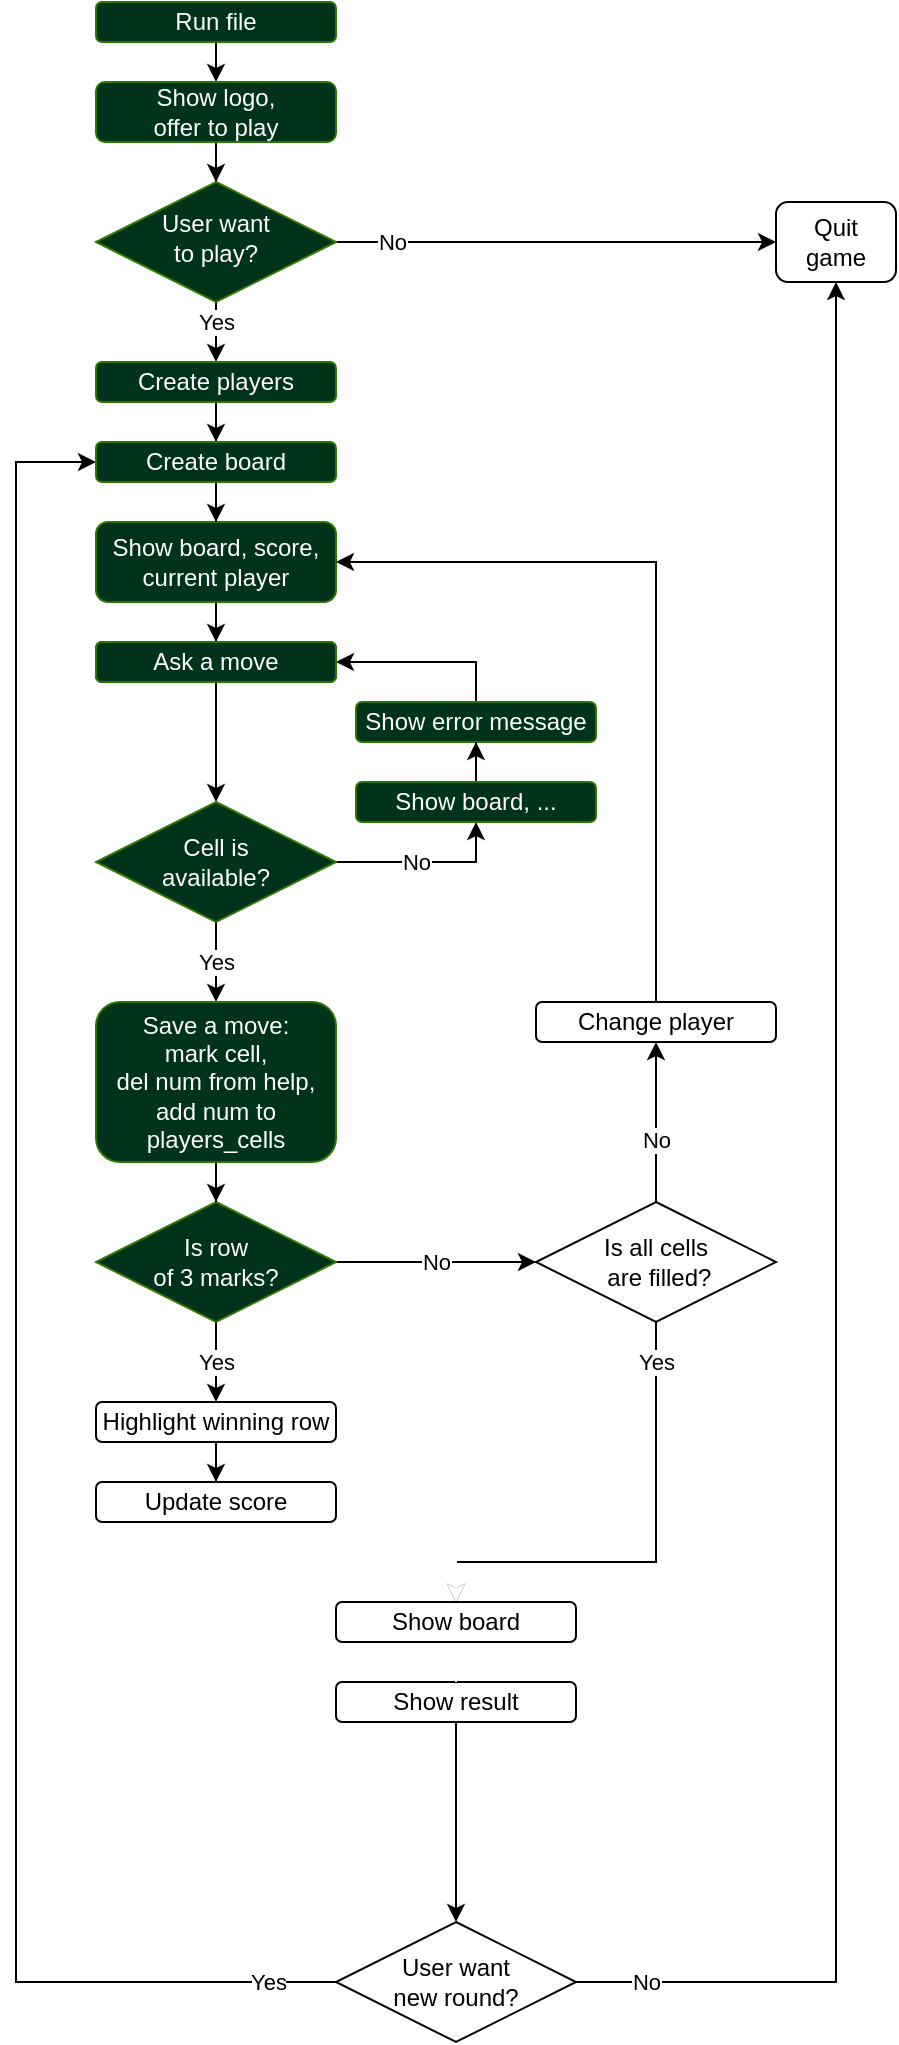 <mxfile version="13.7.9" type="embed"><diagram id="C5RBs43oDa-KdzZeNtuy" name="Page-1"><mxGraphModel dx="386" dy="899" grid="1" gridSize="10" guides="1" tooltips="1" connect="1" arrows="1" fold="1" page="0" pageScale="1" pageWidth="827" pageHeight="1169" math="0" shadow="0"><root><mxCell id="WIyWlLk6GJQsqaUBKTNV-0"/><mxCell id="WIyWlLk6GJQsqaUBKTNV-1" parent="WIyWlLk6GJQsqaUBKTNV-0"/><mxCell id="1" value="" style="edgeStyle=orthogonalEdgeStyle;rounded=0;orthogonalLoop=1;jettySize=auto;html=1;entryX=0.5;entryY=0;entryDx=0;entryDy=0;exitX=0.5;exitY=1;exitDx=0;exitDy=0;" parent="WIyWlLk6GJQsqaUBKTNV-1" source="0" target="WIyWlLk6GJQsqaUBKTNV-3" edge="1"><mxGeometry relative="1" as="geometry"/></mxCell><mxCell id="7" value="" style="edgeStyle=orthogonalEdgeStyle;rounded=0;orthogonalLoop=1;jettySize=auto;html=1;" parent="WIyWlLk6GJQsqaUBKTNV-1" source="WIyWlLk6GJQsqaUBKTNV-3" target="WIyWlLk6GJQsqaUBKTNV-6" edge="1"><mxGeometry relative="1" as="geometry"/></mxCell><mxCell id="WIyWlLk6GJQsqaUBKTNV-3" value="Show logo,&lt;br&gt;offer to play" style="rounded=1;whiteSpace=wrap;html=1;fontSize=12;glass=0;strokeWidth=1;shadow=0;strokeColor=#2D7600;fontColor=#ffffff;fillColor=#00331A;" parent="WIyWlLk6GJQsqaUBKTNV-1" vertex="1"><mxGeometry x="280" y="20" width="120" height="30" as="geometry"/></mxCell><mxCell id="8" value="No" style="edgeStyle=orthogonalEdgeStyle;rounded=0;orthogonalLoop=1;jettySize=auto;html=1;" parent="WIyWlLk6GJQsqaUBKTNV-1" source="WIyWlLk6GJQsqaUBKTNV-6" target="WIyWlLk6GJQsqaUBKTNV-7" edge="1"><mxGeometry x="-0.75" relative="1" as="geometry"><mxPoint as="offset"/></mxGeometry></mxCell><mxCell id="92" value="Yes" style="edgeStyle=orthogonalEdgeStyle;rounded=0;orthogonalLoop=1;jettySize=auto;html=1;entryX=0.5;entryY=0;entryDx=0;entryDy=0;" parent="WIyWlLk6GJQsqaUBKTNV-1" source="WIyWlLk6GJQsqaUBKTNV-6" target="90" edge="1"><mxGeometry x="0.2" relative="1" as="geometry"><mxPoint as="offset"/></mxGeometry></mxCell><mxCell id="WIyWlLk6GJQsqaUBKTNV-6" value="User want &lt;br&gt;to play?" style="rhombus;whiteSpace=wrap;html=1;shadow=0;fontFamily=Helvetica;fontSize=12;align=center;strokeWidth=1;spacing=6;spacingTop=-4;strokeColor=#2D7600;fontColor=#ffffff;fillColor=#00331A;" parent="WIyWlLk6GJQsqaUBKTNV-1" vertex="1"><mxGeometry x="280" y="70" width="120" height="60" as="geometry"/></mxCell><mxCell id="WIyWlLk6GJQsqaUBKTNV-7" value="Quit &lt;br&gt;game" style="rounded=1;whiteSpace=wrap;html=1;fontSize=12;glass=0;strokeWidth=1;shadow=0;" parent="WIyWlLk6GJQsqaUBKTNV-1" vertex="1"><mxGeometry x="620" y="80" width="60" height="40" as="geometry"/></mxCell><mxCell id="0" value="Run file" style="whiteSpace=wrap;html=1;rounded=1;shadow=0;strokeWidth=1;glass=0;strokeColor=#2D7600;fontColor=#ffffff;fillColor=#00331A;" parent="WIyWlLk6GJQsqaUBKTNV-1" vertex="1"><mxGeometry x="280" y="-20" width="120" height="20" as="geometry"/></mxCell><mxCell id="98" style="edgeStyle=orthogonalEdgeStyle;rounded=0;orthogonalLoop=1;jettySize=auto;html=1;entryX=0.5;entryY=0;entryDx=0;entryDy=0;" parent="WIyWlLk6GJQsqaUBKTNV-1" source="12" target="32" edge="1"><mxGeometry relative="1" as="geometry"/></mxCell><mxCell id="12" value="Show board, score,&lt;br&gt;current player" style="rounded=1;whiteSpace=wrap;html=1;shadow=0;strokeColor=#2D7600;fontColor=#ffffff;fillColor=#00331A;" parent="WIyWlLk6GJQsqaUBKTNV-1" vertex="1"><mxGeometry x="280" y="240" width="120" height="40" as="geometry"/></mxCell><mxCell id="96" style="edgeStyle=orthogonalEdgeStyle;rounded=0;orthogonalLoop=1;jettySize=auto;html=1;entryX=0.5;entryY=0;entryDx=0;entryDy=0;" parent="WIyWlLk6GJQsqaUBKTNV-1" source="90" target="95" edge="1"><mxGeometry relative="1" as="geometry"/></mxCell><mxCell id="90" value="Create players" style="rounded=1;whiteSpace=wrap;html=1;strokeColor=#2D7600;fontColor=#ffffff;fillColor=#00331A;" parent="WIyWlLk6GJQsqaUBKTNV-1" vertex="1"><mxGeometry x="280" y="160" width="120" height="20" as="geometry"/></mxCell><mxCell id="23" value="No" style="edgeStyle=orthogonalEdgeStyle;rounded=0;orthogonalLoop=1;jettySize=auto;html=1;entryX=0;entryY=0.5;entryDx=0;entryDy=0;" parent="WIyWlLk6GJQsqaUBKTNV-1" source="21" target="24" edge="1"><mxGeometry relative="1" as="geometry"><mxPoint x="440" y="610" as="targetPoint"/></mxGeometry></mxCell><mxCell id="109" value="Yes" style="edgeStyle=orthogonalEdgeStyle;rounded=0;orthogonalLoop=1;jettySize=auto;html=1;" parent="WIyWlLk6GJQsqaUBKTNV-1" source="21" target="108" edge="1"><mxGeometry relative="1" as="geometry"/></mxCell><mxCell id="21" value="Is row&lt;br&gt;of 3 marks?" style="rhombus;whiteSpace=wrap;html=1;strokeColor=#2D7600;fontColor=#ffffff;fillColor=#00331A;" parent="WIyWlLk6GJQsqaUBKTNV-1" vertex="1"><mxGeometry x="280" y="580" width="120" height="60" as="geometry"/></mxCell><mxCell id="27" value="No" style="edgeStyle=orthogonalEdgeStyle;rounded=0;orthogonalLoop=1;jettySize=auto;html=1;entryX=0.5;entryY=1;entryDx=0;entryDy=0;" parent="WIyWlLk6GJQsqaUBKTNV-1" source="24" target="100" edge="1"><mxGeometry x="-0.231" relative="1" as="geometry"><mxPoint x="560" y="540" as="targetPoint"/><Array as="points"/><mxPoint as="offset"/></mxGeometry></mxCell><mxCell id="161" value="Yes" style="edgeStyle=orthogonalEdgeStyle;rounded=0;orthogonalLoop=1;jettySize=auto;html=1;entryX=0.5;entryY=0;entryDx=0;entryDy=0;" edge="1" parent="WIyWlLk6GJQsqaUBKTNV-1" source="24" target="157"><mxGeometry x="-0.833" relative="1" as="geometry"><Array as="points"><mxPoint x="560" y="760"/><mxPoint x="460" y="760"/></Array><mxPoint as="offset"/></mxGeometry></mxCell><mxCell id="24" value="Is all cells&lt;br&gt;&amp;nbsp;are filled?" style="rhombus;whiteSpace=wrap;html=1;" parent="WIyWlLk6GJQsqaUBKTNV-1" vertex="1"><mxGeometry x="500" y="580" width="120" height="60" as="geometry"/></mxCell><mxCell id="37" value="" style="edgeStyle=orthogonalEdgeStyle;rounded=0;orthogonalLoop=1;jettySize=auto;html=1;" parent="WIyWlLk6GJQsqaUBKTNV-1" source="32" target="36" edge="1"><mxGeometry relative="1" as="geometry"/></mxCell><mxCell id="32" value="Ask a move" style="whiteSpace=wrap;html=1;rounded=1;" parent="WIyWlLk6GJQsqaUBKTNV-1" vertex="1"><mxGeometry x="280" y="300" width="120" height="20" as="geometry"/></mxCell><mxCell id="140" value="Yes" style="edgeStyle=orthogonalEdgeStyle;rounded=0;orthogonalLoop=1;jettySize=auto;html=1;entryX=0.5;entryY=0;entryDx=0;entryDy=0;" parent="WIyWlLk6GJQsqaUBKTNV-1" source="36" target="55" edge="1"><mxGeometry relative="1" as="geometry"/></mxCell><mxCell id="145" value="No" style="edgeStyle=orthogonalEdgeStyle;rounded=0;orthogonalLoop=1;jettySize=auto;html=1;entryX=0.5;entryY=1;entryDx=0;entryDy=0;" parent="WIyWlLk6GJQsqaUBKTNV-1" source="36" target="142" edge="1"><mxGeometry x="-0.111" relative="1" as="geometry"><mxPoint as="offset"/></mxGeometry></mxCell><mxCell id="36" value="Cell is &lt;br&gt;available?" style="rhombus;whiteSpace=wrap;html=1;strokeColor=#2D7600;fontColor=#ffffff;fillColor=#00331A;" parent="WIyWlLk6GJQsqaUBKTNV-1" vertex="1"><mxGeometry x="280" y="380" width="120" height="60" as="geometry"/></mxCell><mxCell id="45" value="" style="edgeStyle=orthogonalEdgeStyle;rounded=0;orthogonalLoop=1;jettySize=auto;html=1;entryX=1;entryY=0.5;entryDx=0;entryDy=0;" parent="WIyWlLk6GJQsqaUBKTNV-1" source="39" target="32" edge="1"><mxGeometry relative="1" as="geometry"><mxPoint x="200" y="260" as="targetPoint"/><Array as="points"><mxPoint x="470" y="310"/></Array></mxGeometry></mxCell><mxCell id="39" value="Show error message" style="whiteSpace=wrap;html=1;rounded=1;strokeColor=#2D7600;fontColor=#ffffff;fillColor=#00331A;" parent="WIyWlLk6GJQsqaUBKTNV-1" vertex="1"><mxGeometry x="410" y="330" width="120" height="20" as="geometry"/></mxCell><mxCell id="64" value="" style="edgeStyle=orthogonalEdgeStyle;rounded=0;orthogonalLoop=1;jettySize=auto;html=1;entryX=1;entryY=0.5;entryDx=0;entryDy=0;exitX=0.5;exitY=0;exitDx=0;exitDy=0;" parent="WIyWlLk6GJQsqaUBKTNV-1" source="100" target="12" edge="1"><mxGeometry relative="1" as="geometry"><mxPoint x="500" y="340" as="targetPoint"/><mxPoint x="560" y="480" as="sourcePoint"/><Array as="points"><mxPoint x="560" y="260"/></Array></mxGeometry></mxCell><mxCell id="101" style="edgeStyle=orthogonalEdgeStyle;rounded=0;orthogonalLoop=1;jettySize=auto;html=1;entryX=0.5;entryY=0;entryDx=0;entryDy=0;" parent="WIyWlLk6GJQsqaUBKTNV-1" source="55" target="21" edge="1"><mxGeometry relative="1" as="geometry"/></mxCell><mxCell id="55" value="Save a move:&lt;br&gt;mark cell,&lt;br&gt;del num from help,&lt;br&gt;add num to players_cells" style="rounded=1;whiteSpace=wrap;html=1;strokeColor=#2D7600;fontColor=#ffffff;fillColor=#00331A;" parent="WIyWlLk6GJQsqaUBKTNV-1" vertex="1"><mxGeometry x="280" y="480" width="120" height="80" as="geometry"/></mxCell><mxCell id="158" style="edgeStyle=orthogonalEdgeStyle;rounded=0;orthogonalLoop=1;jettySize=auto;html=1;entryX=0.5;entryY=0;entryDx=0;entryDy=0;strokeColor=#FFFFFF;" parent="WIyWlLk6GJQsqaUBKTNV-1" source="65" target="157" edge="1"><mxGeometry relative="1" as="geometry"/></mxCell><mxCell id="65" value="Update score" style="whiteSpace=wrap;html=1;rounded=1;" parent="WIyWlLk6GJQsqaUBKTNV-1" vertex="1"><mxGeometry x="280" y="720" width="120" height="20" as="geometry"/></mxCell><mxCell id="80" value="No" style="edgeStyle=orthogonalEdgeStyle;rounded=0;orthogonalLoop=1;jettySize=auto;html=1;" parent="WIyWlLk6GJQsqaUBKTNV-1" source="77" target="WIyWlLk6GJQsqaUBKTNV-7" edge="1"><mxGeometry x="-0.929" relative="1" as="geometry"><mxPoint as="offset"/></mxGeometry></mxCell><mxCell id="84" value="Yes" style="edgeStyle=orthogonalEdgeStyle;rounded=0;orthogonalLoop=1;jettySize=auto;html=1;exitX=0;exitY=0.5;exitDx=0;exitDy=0;entryX=0;entryY=0.5;entryDx=0;entryDy=0;" parent="WIyWlLk6GJQsqaUBKTNV-1" source="77" target="95" edge="1"><mxGeometry x="-0.928" relative="1" as="geometry"><Array as="points"><mxPoint x="240" y="970"/><mxPoint x="240" y="210"/></Array><mxPoint x="240" y="210" as="targetPoint"/><mxPoint as="offset"/></mxGeometry></mxCell><mxCell id="77" value="User want&lt;br&gt;new round?" style="rhombus;whiteSpace=wrap;html=1;" parent="WIyWlLk6GJQsqaUBKTNV-1" vertex="1"><mxGeometry x="400" y="940" width="120" height="60" as="geometry"/></mxCell><mxCell id="162" style="edgeStyle=orthogonalEdgeStyle;rounded=0;orthogonalLoop=1;jettySize=auto;html=1;entryX=0.5;entryY=0;entryDx=0;entryDy=0;" edge="1" parent="WIyWlLk6GJQsqaUBKTNV-1" source="81" target="77"><mxGeometry relative="1" as="geometry"/></mxCell><mxCell id="81" value="Show result" style="whiteSpace=wrap;html=1;rounded=1;" parent="WIyWlLk6GJQsqaUBKTNV-1" vertex="1"><mxGeometry x="400" y="820" width="120" height="20" as="geometry"/></mxCell><mxCell id="97" style="edgeStyle=orthogonalEdgeStyle;rounded=0;orthogonalLoop=1;jettySize=auto;html=1;entryX=0.5;entryY=0;entryDx=0;entryDy=0;" parent="WIyWlLk6GJQsqaUBKTNV-1" source="95" target="12" edge="1"><mxGeometry relative="1" as="geometry"/></mxCell><mxCell id="95" value="Create board" style="rounded=1;whiteSpace=wrap;html=1;strokeColor=#2D7600;fontColor=#ffffff;fillColor=#00331A;" parent="WIyWlLk6GJQsqaUBKTNV-1" vertex="1"><mxGeometry x="280" y="200" width="120" height="20" as="geometry"/></mxCell><mxCell id="100" value="Change player" style="whiteSpace=wrap;html=1;rounded=1;" parent="WIyWlLk6GJQsqaUBKTNV-1" vertex="1"><mxGeometry x="500" y="480" width="120" height="20" as="geometry"/></mxCell><mxCell id="103" value="Ask a move" style="whiteSpace=wrap;html=1;rounded=1;strokeColor=#2D7600;fontColor=#ffffff;fillColor=#00331A;" parent="WIyWlLk6GJQsqaUBKTNV-1" vertex="1"><mxGeometry x="280" y="300" width="120" height="20" as="geometry"/></mxCell><mxCell id="111" style="edgeStyle=orthogonalEdgeStyle;rounded=0;orthogonalLoop=1;jettySize=auto;html=1;entryX=0.5;entryY=0;entryDx=0;entryDy=0;" parent="WIyWlLk6GJQsqaUBKTNV-1" source="108" target="65" edge="1"><mxGeometry relative="1" as="geometry"/></mxCell><mxCell id="108" value="Highlight winning row" style="whiteSpace=wrap;html=1;rounded=1;" parent="WIyWlLk6GJQsqaUBKTNV-1" vertex="1"><mxGeometry x="280" y="680" width="120" height="20" as="geometry"/></mxCell><mxCell id="144" style="edgeStyle=orthogonalEdgeStyle;rounded=0;orthogonalLoop=1;jettySize=auto;html=1;entryX=0.5;entryY=1;entryDx=0;entryDy=0;" parent="WIyWlLk6GJQsqaUBKTNV-1" source="142" target="39" edge="1"><mxGeometry relative="1" as="geometry"/></mxCell><mxCell id="142" value="Show board, ..." style="whiteSpace=wrap;html=1;rounded=1;strokeColor=#2D7600;fontColor=#ffffff;fillColor=#00331A;" parent="WIyWlLk6GJQsqaUBKTNV-1" vertex="1"><mxGeometry x="410" y="370" width="120" height="20" as="geometry"/></mxCell><mxCell id="159" style="edgeStyle=orthogonalEdgeStyle;rounded=0;orthogonalLoop=1;jettySize=auto;html=1;entryX=0.5;entryY=0;entryDx=0;entryDy=0;strokeColor=#FFFFFF;" parent="WIyWlLk6GJQsqaUBKTNV-1" source="157" target="81" edge="1"><mxGeometry relative="1" as="geometry"/></mxCell><mxCell id="157" value="Show board" style="whiteSpace=wrap;html=1;rounded=1;" parent="WIyWlLk6GJQsqaUBKTNV-1" vertex="1"><mxGeometry x="400" y="780" width="120" height="20" as="geometry"/></mxCell></root></mxGraphModel></diagram></mxfile>